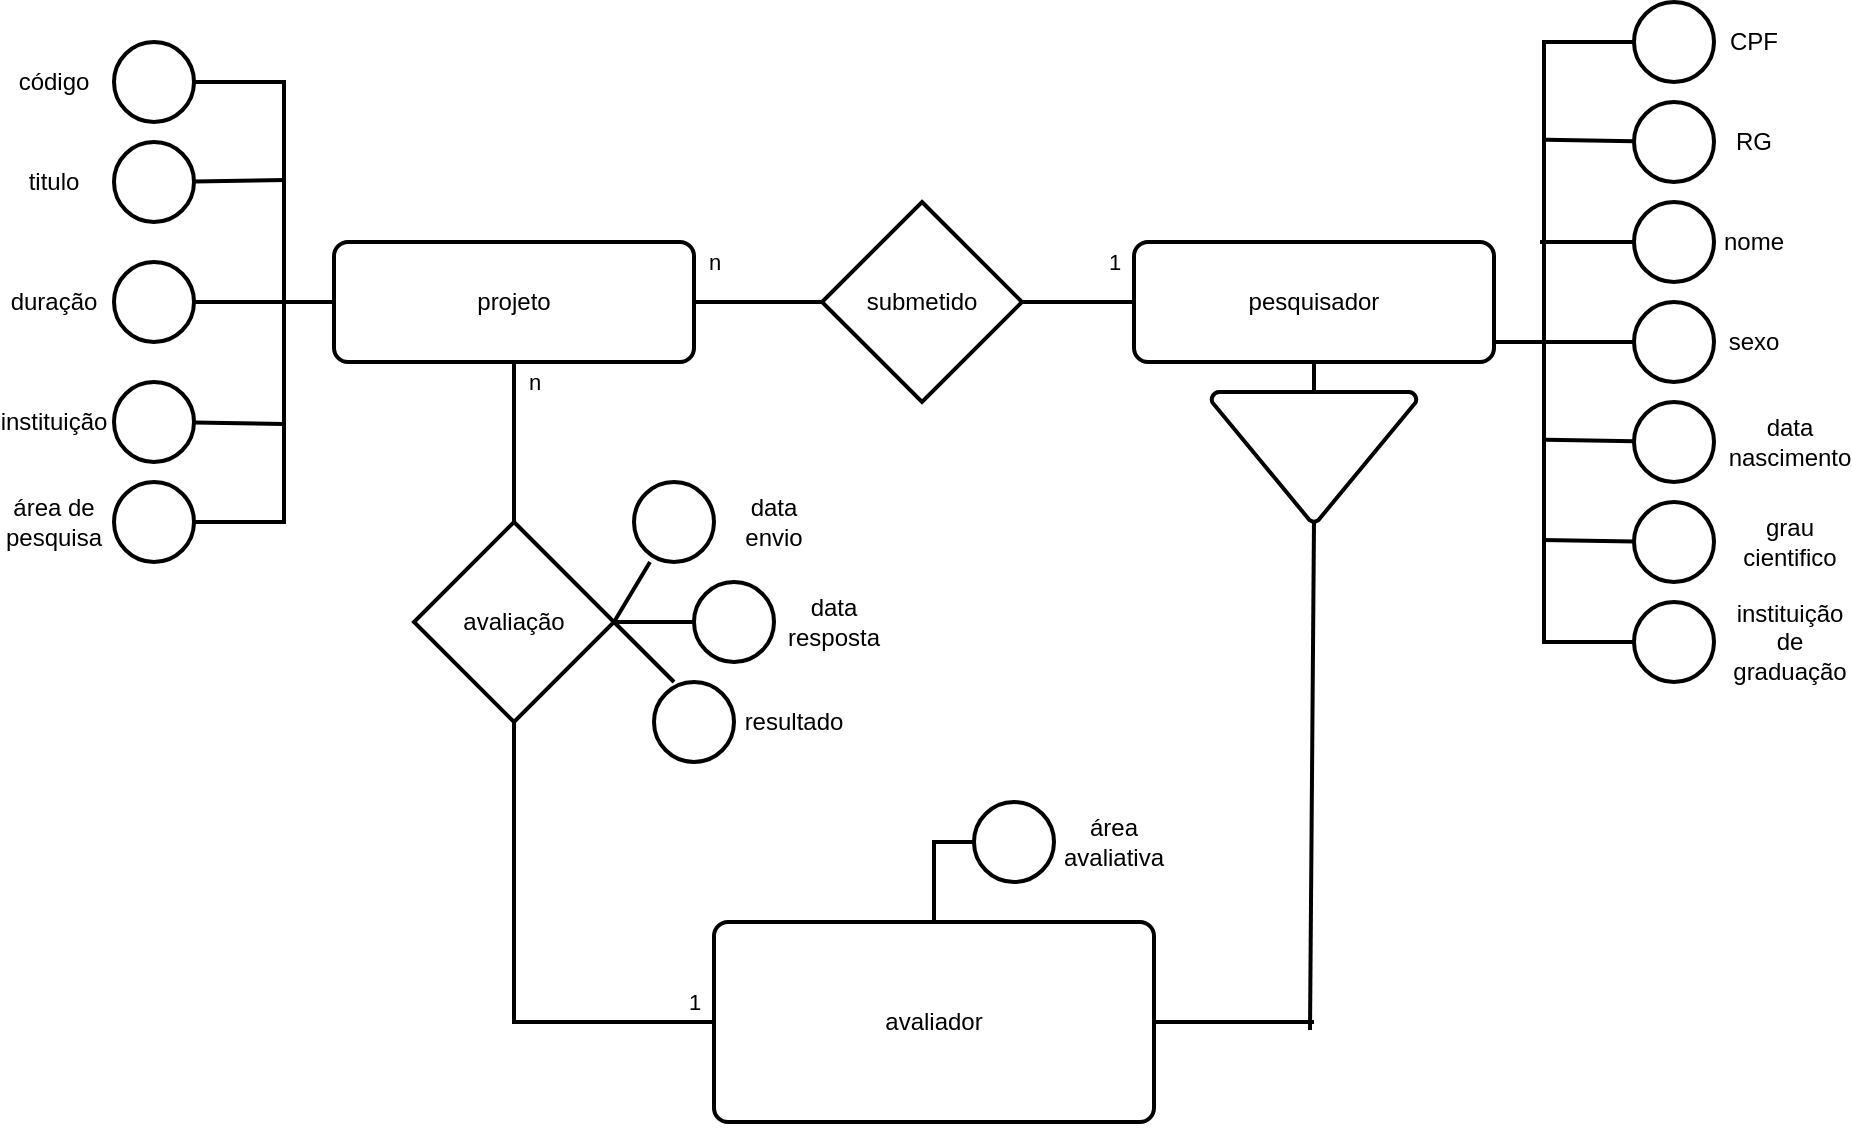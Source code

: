 <mxfile version="13.7.9" type="device"><diagram id="iZcHlsSMbs8LlL7_OcSz" name="Page-1"><mxGraphModel dx="2249" dy="816" grid="1" gridSize="10" guides="1" tooltips="1" connect="1" arrows="1" fold="1" page="1" pageScale="1" pageWidth="827" pageHeight="1169" math="0" shadow="0"><root><mxCell id="0"/><mxCell id="1" parent="0"/><mxCell id="Szo2dQjDykvb80SrBqc2-29" style="edgeStyle=none;rounded=0;orthogonalLoop=1;jettySize=auto;html=1;endArrow=none;endFill=0;strokeWidth=2;" parent="1" source="Szo2dQjDykvb80SrBqc2-1" edge="1"><mxGeometry relative="1" as="geometry"><mxPoint x="80" y="50" as="targetPoint"/></mxGeometry></mxCell><mxCell id="Szo2dQjDykvb80SrBqc2-1" value="código" style="strokeWidth=2;html=1;shape=mxgraph.flowchart.start_2;whiteSpace=wrap;spacingRight=100;" parent="1" vertex="1"><mxGeometry y="30" width="40" height="40" as="geometry"/></mxCell><mxCell id="Szo2dQjDykvb80SrBqc2-37" style="edgeStyle=none;rounded=0;orthogonalLoop=1;jettySize=auto;html=1;entryX=1;entryY=0;entryDx=0;entryDy=0;entryPerimeter=0;endArrow=none;endFill=0;strokeWidth=2;spacingRight=100;" parent="1" source="Szo2dQjDykvb80SrBqc2-2" target="Szo2dQjDykvb80SrBqc2-36" edge="1"><mxGeometry relative="1" as="geometry"/></mxCell><mxCell id="Szo2dQjDykvb80SrBqc2-2" value="área de&lt;br&gt;pesquisa" style="strokeWidth=2;html=1;shape=mxgraph.flowchart.start_2;whiteSpace=wrap;spacingRight=100;" parent="1" vertex="1"><mxGeometry y="250" width="40" height="40" as="geometry"/></mxCell><mxCell id="Szo2dQjDykvb80SrBqc2-44" style="edgeStyle=none;rounded=0;orthogonalLoop=1;jettySize=auto;html=1;entryX=1;entryY=0.5;entryDx=0;entryDy=0;entryPerimeter=0;endArrow=none;endFill=0;strokeWidth=2;" parent="1" target="Szo2dQjDykvb80SrBqc2-38" edge="1"><mxGeometry relative="1" as="geometry"><mxPoint x="280" y="350" as="sourcePoint"/></mxGeometry></mxCell><mxCell id="Szo2dQjDykvb80SrBqc2-3" value="resultado" style="strokeWidth=2;html=1;shape=mxgraph.flowchart.start_2;whiteSpace=wrap;spacingLeft=100;" parent="1" vertex="1"><mxGeometry x="270" y="350" width="40" height="40" as="geometry"/></mxCell><mxCell id="Szo2dQjDykvb80SrBqc2-30" style="edgeStyle=none;rounded=0;orthogonalLoop=1;jettySize=auto;html=1;endArrow=none;endFill=0;strokeWidth=2;entryX=0.48;entryY=0.777;entryDx=0;entryDy=0;entryPerimeter=0;" parent="1" source="Szo2dQjDykvb80SrBqc2-5" target="Szo2dQjDykvb80SrBqc2-36" edge="1"><mxGeometry relative="1" as="geometry"><mxPoint x="80" y="100" as="targetPoint"/></mxGeometry></mxCell><mxCell id="Szo2dQjDykvb80SrBqc2-5" value="titulo" style="strokeWidth=2;html=1;shape=mxgraph.flowchart.start_2;whiteSpace=wrap;spacingRight=100;" parent="1" vertex="1"><mxGeometry y="80" width="40" height="40" as="geometry"/></mxCell><mxCell id="Szo2dQjDykvb80SrBqc2-32" style="edgeStyle=none;rounded=0;orthogonalLoop=1;jettySize=auto;html=1;endArrow=none;endFill=0;strokeWidth=2;entryX=0.5;entryY=0.223;entryDx=0;entryDy=0;entryPerimeter=0;" parent="1" source="Szo2dQjDykvb80SrBqc2-6" target="Szo2dQjDykvb80SrBqc2-36" edge="1"><mxGeometry relative="1" as="geometry"><mxPoint x="80" y="220" as="targetPoint"/></mxGeometry></mxCell><mxCell id="Szo2dQjDykvb80SrBqc2-6" value="instituição" style="strokeWidth=2;html=1;shape=mxgraph.flowchart.start_2;whiteSpace=wrap;spacingRight=100;" parent="1" vertex="1"><mxGeometry y="200" width="40" height="40" as="geometry"/></mxCell><mxCell id="Szo2dQjDykvb80SrBqc2-31" value="" style="edgeStyle=none;rounded=0;orthogonalLoop=1;jettySize=auto;html=1;endArrow=none;endFill=0;strokeWidth=2;" parent="1" source="Szo2dQjDykvb80SrBqc2-7" target="Szo2dQjDykvb80SrBqc2-11" edge="1"><mxGeometry relative="1" as="geometry"/></mxCell><mxCell id="Szo2dQjDykvb80SrBqc2-7" value="duração" style="strokeWidth=2;html=1;shape=mxgraph.flowchart.start_2;whiteSpace=wrap;spacingRight=100;" parent="1" vertex="1"><mxGeometry y="140" width="40" height="40" as="geometry"/></mxCell><mxCell id="Szo2dQjDykvb80SrBqc2-33" style="edgeStyle=none;rounded=0;orthogonalLoop=1;jettySize=auto;html=1;exitX=0;exitY=0.5;exitDx=0;exitDy=0;endArrow=none;endFill=0;" parent="1" source="Szo2dQjDykvb80SrBqc2-11" edge="1"><mxGeometry relative="1" as="geometry"><mxPoint x="70" y="160" as="targetPoint"/></mxGeometry></mxCell><mxCell id="Szo2dQjDykvb80SrBqc2-46" value="n" style="edgeStyle=none;rounded=0;orthogonalLoop=1;jettySize=auto;html=1;entryX=0;entryY=0.5;entryDx=0;entryDy=0;entryPerimeter=0;endArrow=none;endFill=0;strokeWidth=2;" parent="1" source="Szo2dQjDykvb80SrBqc2-11" target="Szo2dQjDykvb80SrBqc2-45" edge="1"><mxGeometry x="-0.688" y="20" relative="1" as="geometry"><mxPoint as="offset"/></mxGeometry></mxCell><mxCell id="Szo2dQjDykvb80SrBqc2-11" value="projeto" style="rounded=1;whiteSpace=wrap;html=1;absoluteArcSize=1;arcSize=14;strokeWidth=2;" parent="1" vertex="1"><mxGeometry x="110" y="130" width="180" height="60" as="geometry"/></mxCell><mxCell id="Szo2dQjDykvb80SrBqc2-36" value="" style="strokeWidth=2;html=1;shape=mxgraph.flowchart.annotation_2;align=left;labelPosition=right;pointerEvents=1;rotation=-180;" parent="1" vertex="1"><mxGeometry x="60" y="50" width="50" height="220" as="geometry"/></mxCell><mxCell id="Szo2dQjDykvb80SrBqc2-39" value="n" style="edgeStyle=none;rounded=0;orthogonalLoop=1;jettySize=auto;html=1;exitX=0.5;exitY=0;exitDx=0;exitDy=0;exitPerimeter=0;entryX=0.5;entryY=1;entryDx=0;entryDy=0;endArrow=none;endFill=0;strokeWidth=2;" parent="1" source="Szo2dQjDykvb80SrBqc2-38" target="Szo2dQjDykvb80SrBqc2-11" edge="1"><mxGeometry x="0.75" y="-10" relative="1" as="geometry"><mxPoint as="offset"/></mxGeometry></mxCell><mxCell id="ubyDmm0ZRMpN30Pz9_VU-3" value="1&lt;br&gt;" style="edgeStyle=orthogonalEdgeStyle;rounded=0;orthogonalLoop=1;jettySize=auto;html=1;exitX=0.5;exitY=1;exitDx=0;exitDy=0;exitPerimeter=0;entryX=0;entryY=0.5;entryDx=0;entryDy=0;endArrow=none;endFill=0;strokeWidth=2;" edge="1" parent="1" source="Szo2dQjDykvb80SrBqc2-38" target="Szo2dQjDykvb80SrBqc2-80"><mxGeometry x="0.92" y="10" relative="1" as="geometry"><mxPoint as="offset"/></mxGeometry></mxCell><mxCell id="Szo2dQjDykvb80SrBqc2-38" value="avaliação" style="strokeWidth=2;html=1;shape=mxgraph.flowchart.decision;whiteSpace=wrap;" parent="1" vertex="1"><mxGeometry x="150" y="270" width="100" height="100" as="geometry"/></mxCell><mxCell id="Szo2dQjDykvb80SrBqc2-43" style="edgeStyle=none;rounded=0;orthogonalLoop=1;jettySize=auto;html=1;entryX=1;entryY=0.5;entryDx=0;entryDy=0;entryPerimeter=0;endArrow=none;endFill=0;strokeWidth=2;" parent="1" source="Szo2dQjDykvb80SrBqc2-40" target="Szo2dQjDykvb80SrBqc2-38" edge="1"><mxGeometry relative="1" as="geometry"/></mxCell><mxCell id="Szo2dQjDykvb80SrBqc2-40" value="data&lt;br&gt;resposta" style="strokeWidth=2;html=1;shape=mxgraph.flowchart.start_2;whiteSpace=wrap;spacingLeft=100;" parent="1" vertex="1"><mxGeometry x="290" y="300" width="40" height="40" as="geometry"/></mxCell><mxCell id="Szo2dQjDykvb80SrBqc2-42" style="edgeStyle=none;rounded=0;orthogonalLoop=1;jettySize=auto;html=1;entryX=1;entryY=0.5;entryDx=0;entryDy=0;entryPerimeter=0;endArrow=none;endFill=0;strokeWidth=2;" parent="1" source="Szo2dQjDykvb80SrBqc2-41" target="Szo2dQjDykvb80SrBqc2-38" edge="1"><mxGeometry relative="1" as="geometry"/></mxCell><mxCell id="Szo2dQjDykvb80SrBqc2-41" value="data&lt;br&gt;envio" style="strokeWidth=2;html=1;shape=mxgraph.flowchart.start_2;whiteSpace=wrap;spacingLeft=100;" parent="1" vertex="1"><mxGeometry x="260" y="250" width="40" height="40" as="geometry"/></mxCell><mxCell id="Szo2dQjDykvb80SrBqc2-48" value="1" style="edgeStyle=none;rounded=0;orthogonalLoop=1;jettySize=auto;html=1;entryX=0;entryY=0.5;entryDx=0;entryDy=0;endArrow=none;endFill=0;strokeWidth=2;" parent="1" source="Szo2dQjDykvb80SrBqc2-45" target="Szo2dQjDykvb80SrBqc2-47" edge="1"><mxGeometry x="0.643" y="20" relative="1" as="geometry"><mxPoint as="offset"/></mxGeometry></mxCell><mxCell id="Szo2dQjDykvb80SrBqc2-45" value="submetido" style="strokeWidth=2;html=1;shape=mxgraph.flowchart.decision;whiteSpace=wrap;" parent="1" vertex="1"><mxGeometry x="354" y="110" width="100" height="100" as="geometry"/></mxCell><mxCell id="Szo2dQjDykvb80SrBqc2-79" style="edgeStyle=none;rounded=0;orthogonalLoop=1;jettySize=auto;html=1;entryX=0.5;entryY=0;entryDx=0;entryDy=0;entryPerimeter=0;endArrow=none;endFill=0;strokeWidth=2;" parent="1" source="Szo2dQjDykvb80SrBqc2-47" target="Szo2dQjDykvb80SrBqc2-78" edge="1"><mxGeometry relative="1" as="geometry"/></mxCell><mxCell id="Szo2dQjDykvb80SrBqc2-47" value="pesquisador" style="rounded=1;whiteSpace=wrap;html=1;absoluteArcSize=1;arcSize=14;strokeWidth=2;" parent="1" vertex="1"><mxGeometry x="510" y="130" width="180" height="60" as="geometry"/></mxCell><mxCell id="Szo2dQjDykvb80SrBqc2-77" style="edgeStyle=none;rounded=0;orthogonalLoop=1;jettySize=auto;html=1;entryX=1;entryY=1;entryDx=0;entryDy=0;entryPerimeter=0;endArrow=none;endFill=0;strokeWidth=2;" parent="1" source="Szo2dQjDykvb80SrBqc2-59" target="Szo2dQjDykvb80SrBqc2-67" edge="1"><mxGeometry relative="1" as="geometry"/></mxCell><mxCell id="Szo2dQjDykvb80SrBqc2-59" value="instituição&lt;br&gt;de&lt;br&gt;graduação&lt;br&gt;" style="strokeWidth=2;html=1;shape=mxgraph.flowchart.start_2;whiteSpace=wrap;spacingLeft=115;" parent="1" vertex="1"><mxGeometry x="760" y="310" width="40" height="40" as="geometry"/></mxCell><mxCell id="Szo2dQjDykvb80SrBqc2-73" style="edgeStyle=none;rounded=0;orthogonalLoop=1;jettySize=auto;html=1;entryX=0.48;entryY=0.83;entryDx=0;entryDy=0;entryPerimeter=0;endArrow=none;endFill=0;strokeWidth=2;" parent="1" source="Szo2dQjDykvb80SrBqc2-61" target="Szo2dQjDykvb80SrBqc2-67" edge="1"><mxGeometry relative="1" as="geometry"/></mxCell><mxCell id="Szo2dQjDykvb80SrBqc2-61" value="grau&lt;br&gt;cientifico&lt;br&gt;" style="strokeWidth=2;html=1;shape=mxgraph.flowchart.start_2;whiteSpace=wrap;spacingLeft=115;" parent="1" vertex="1"><mxGeometry x="760" y="260" width="40" height="40" as="geometry"/></mxCell><mxCell id="Szo2dQjDykvb80SrBqc2-72" style="edgeStyle=none;rounded=0;orthogonalLoop=1;jettySize=auto;html=1;entryX=0.52;entryY=0.663;entryDx=0;entryDy=0;entryPerimeter=0;endArrow=none;endFill=0;strokeWidth=2;" parent="1" source="Szo2dQjDykvb80SrBqc2-62" target="Szo2dQjDykvb80SrBqc2-67" edge="1"><mxGeometry relative="1" as="geometry"/></mxCell><mxCell id="Szo2dQjDykvb80SrBqc2-62" value="data &lt;br&gt;nascimento" style="strokeWidth=2;html=1;shape=mxgraph.flowchart.start_2;whiteSpace=wrap;spacingLeft=115;" parent="1" vertex="1"><mxGeometry x="760" y="210" width="40" height="40" as="geometry"/></mxCell><mxCell id="Szo2dQjDykvb80SrBqc2-71" style="edgeStyle=none;rounded=0;orthogonalLoop=1;jettySize=auto;html=1;entryX=0.52;entryY=0.5;entryDx=0;entryDy=0;entryPerimeter=0;endArrow=none;endFill=0;strokeWidth=2;" parent="1" source="Szo2dQjDykvb80SrBqc2-63" target="Szo2dQjDykvb80SrBqc2-67" edge="1"><mxGeometry relative="1" as="geometry"/></mxCell><mxCell id="Szo2dQjDykvb80SrBqc2-63" value="sexo" style="strokeWidth=2;html=1;shape=mxgraph.flowchart.start_2;whiteSpace=wrap;spacingLeft=80;" parent="1" vertex="1"><mxGeometry x="760" y="160" width="40" height="40" as="geometry"/></mxCell><mxCell id="Szo2dQjDykvb80SrBqc2-70" style="edgeStyle=none;rounded=0;orthogonalLoop=1;jettySize=auto;html=1;endArrow=none;endFill=0;strokeWidth=2;" parent="1" source="Szo2dQjDykvb80SrBqc2-64" edge="1"><mxGeometry relative="1" as="geometry"><mxPoint x="713" y="130" as="targetPoint"/></mxGeometry></mxCell><mxCell id="Szo2dQjDykvb80SrBqc2-64" value="nome" style="strokeWidth=2;html=1;shape=mxgraph.flowchart.start_2;whiteSpace=wrap;spacingLeft=80;" parent="1" vertex="1"><mxGeometry x="760" y="110" width="40" height="40" as="geometry"/></mxCell><mxCell id="Szo2dQjDykvb80SrBqc2-69" style="edgeStyle=none;rounded=0;orthogonalLoop=1;jettySize=auto;html=1;entryX=0.52;entryY=0.163;entryDx=0;entryDy=0;entryPerimeter=0;endArrow=none;endFill=0;strokeWidth=2;" parent="1" source="Szo2dQjDykvb80SrBqc2-65" target="Szo2dQjDykvb80SrBqc2-67" edge="1"><mxGeometry relative="1" as="geometry"/></mxCell><mxCell id="Szo2dQjDykvb80SrBqc2-65" value="RG" style="strokeWidth=2;html=1;shape=mxgraph.flowchart.start_2;whiteSpace=wrap;spacingLeft=80;" parent="1" vertex="1"><mxGeometry x="760" y="60" width="40" height="40" as="geometry"/></mxCell><mxCell id="Szo2dQjDykvb80SrBqc2-68" style="edgeStyle=none;rounded=0;orthogonalLoop=1;jettySize=auto;html=1;entryX=1;entryY=0;entryDx=0;entryDy=0;entryPerimeter=0;endArrow=none;endFill=0;strokeWidth=2;" parent="1" source="Szo2dQjDykvb80SrBqc2-66" target="Szo2dQjDykvb80SrBqc2-67" edge="1"><mxGeometry relative="1" as="geometry"/></mxCell><mxCell id="Szo2dQjDykvb80SrBqc2-66" value="CPF" style="strokeWidth=2;html=1;shape=mxgraph.flowchart.start_2;whiteSpace=wrap;spacingLeft=80;" parent="1" vertex="1"><mxGeometry x="760" y="10" width="40" height="40" as="geometry"/></mxCell><mxCell id="Szo2dQjDykvb80SrBqc2-67" value="" style="strokeWidth=2;html=1;shape=mxgraph.flowchart.annotation_2;align=left;labelPosition=right;pointerEvents=1;" parent="1" vertex="1"><mxGeometry x="690" y="30" width="50" height="300" as="geometry"/></mxCell><mxCell id="Szo2dQjDykvb80SrBqc2-82" style="edgeStyle=none;rounded=0;orthogonalLoop=1;jettySize=auto;html=1;exitX=0.5;exitY=1;exitDx=0;exitDy=0;exitPerimeter=0;endArrow=none;endFill=0;strokeWidth=2;" parent="1" source="Szo2dQjDykvb80SrBqc2-78" edge="1"><mxGeometry relative="1" as="geometry"><mxPoint x="598" y="524" as="targetPoint"/></mxGeometry></mxCell><mxCell id="Szo2dQjDykvb80SrBqc2-78" value="" style="strokeWidth=2;html=1;shape=mxgraph.flowchart.merge_or_storage;whiteSpace=wrap;" parent="1" vertex="1"><mxGeometry x="548.75" y="205" width="102.5" height="65" as="geometry"/></mxCell><mxCell id="IhVe1HzDmW-daLp-A78o-2" style="edgeStyle=orthogonalEdgeStyle;rounded=0;orthogonalLoop=1;jettySize=auto;html=1;exitX=0.5;exitY=0;exitDx=0;exitDy=0;entryX=0;entryY=0.5;entryDx=0;entryDy=0;entryPerimeter=0;endArrow=none;endFill=0;strokeWidth=2;" parent="1" source="Szo2dQjDykvb80SrBqc2-80" target="IhVe1HzDmW-daLp-A78o-1" edge="1"><mxGeometry relative="1" as="geometry"/></mxCell><mxCell id="Szo2dQjDykvb80SrBqc2-80" value="avaliador" style="rounded=1;whiteSpace=wrap;html=1;absoluteArcSize=1;arcSize=14;strokeWidth=2;" parent="1" vertex="1"><mxGeometry x="300" y="470" width="220" height="100" as="geometry"/></mxCell><mxCell id="Szo2dQjDykvb80SrBqc2-83" value="" style="line;strokeWidth=2;rotatable=0;dashed=0;labelPosition=right;align=left;verticalAlign=middle;spacingTop=0;spacingLeft=6;points=[];portConstraint=eastwest;" parent="1" vertex="1"><mxGeometry x="520" y="460" width="80" height="120" as="geometry"/></mxCell><mxCell id="IhVe1HzDmW-daLp-A78o-1" value="área&lt;br&gt;avaliativa" style="strokeWidth=2;html=1;shape=mxgraph.flowchart.start_2;whiteSpace=wrap;spacingLeft=100;" parent="1" vertex="1"><mxGeometry x="430" y="410" width="40" height="40" as="geometry"/></mxCell></root></mxGraphModel></diagram></mxfile>